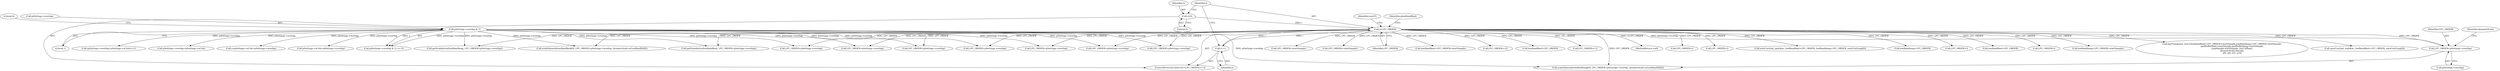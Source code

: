digraph "0_Android_8e3be529372892e20ccf196809bc73276c822189@pointer" {
"1000708" [label="(Call,LPC_ORDER+pSettings->overlap)"];
"1000467" [label="(Call,i<LPC_ORDER)"];
"1000464" [label="(Call,i=0)"];
"1000470" [label="(Call,i++)"];
"1000540" [label="(Call,pSettings->overlap & 1)"];
"1000688" [label="(Call,LPC_ORDER+pSettings->overlap)"];
"1000714" [label="(Identifier,dynamicScale)"];
"1000463" [label="(ControlStructure,for(i=0;i<LPC_ORDER;i++))"];
"1000552" [label="(Call,(pSettings->overlap+pSettings->nCols)>>1)"];
"1000467" [label="(Call,i<LPC_ORDER)"];
"1000466" [label="(Literal,0)"];
"1000638" [label="(Call,getScalefactor(lowBandImag, LPC_ORDER+pSettings->overlap))"];
"1000540" [label="(Call,pSettings->overlap & 1)"];
"1000468" [label="(Identifier,i)"];
"1000720" [label="(Call,LPC_ORDER+pSettings->overlap)"];
"1001819" [label="(Call,lowBandReal+LPC_ORDER+startSample)"];
"1001891" [label="(Call,LPC_ORDER+i-2)"];
"1000740" [label="(Call,lowBandReal+LPC_ORDER)"];
"1000553" [label="(Call,pSettings->overlap+pSettings->nCols)"];
"1000506" [label="(Call,i<pSettings->nCols+pSettings->overlap)"];
"1000703" [label="(Call,scaleValues(&lowBandImag[0], LPC_ORDER+pSettings->overlap, dynamicScale-ovLowBandShift))"];
"1000671" [label="(Call,scaleValues(&lowBandReal[0], LPC_ORDER+pSettings->overlap, dynamicScale-ovLowBandShift))"];
"1000640" [label="(Call,LPC_ORDER+pSettings->overlap)"];
"1000508" [label="(Call,pSettings->nCols+pSettings->overlap)"];
"1000605" [label="(Call,LPC_ORDER+pSettings->overlap)"];
"1001882" [label="(Call,LPC_ORDER+i-1)"];
"1000541" [label="(Call,pSettings->overlap)"];
"1000708" [label="(Call,LPC_ORDER+pSettings->overlap)"];
"1000603" [label="(Call,getScalefactor(lowBandReal, LPC_ORDER+pSettings->overlap))"];
"1000470" [label="(Call,i++)"];
"1000471" [label="(Identifier,i)"];
"1002020" [label="(MethodReturn,void)"];
"1001907" [label="(Call,LPC_ORDER+i)"];
"1001750" [label="(Call,LPC_ORDER+i)"];
"1000539" [label="(Call,(pSettings->overlap & 1) == 0)"];
"1000544" [label="(Literal,1)"];
"1000620" [label="(Call,LPC_ORDER+pSettings->overlap)"];
"1000465" [label="(Identifier,i)"];
"1000545" [label="(Literal,0)"];
"1000709" [label="(Identifier,LPC_ORDER)"];
"1000737" [label="(Call,autoCorr2nd_cplx(&ac, lowBandReal+LPC_ORDER, lowBandImag+LPC_ORDER, autoCorrLength))"];
"1000500" [label="(Identifier,useLP)"];
"1000743" [label="(Call,lowBandImag+LPC_ORDER)"];
"1001763" [label="(Call,LPC_ORDER+i)"];
"1000754" [label="(Call,lowBandReal+LPC_ORDER)"];
"1000476" [label="(Identifier,plowBandReal)"];
"1001798" [label="(Call,LPC_ORDER+i)"];
"1001824" [label="(Call,lowBandImag+LPC_ORDER+startSample)"];
"1001818" [label="(Call,lppTransposer_func1(lowBandReal+LPC_ORDER+startSample,lowBandImag+LPC_ORDER+startSample,\n                              qmfBufferReal+startSample,qmfBufferImag+startSample,\n                              stopSample-startSample, (int) hiBand,\n                              dynamicScale,descale,\n                              a0r, a0i, a1r, a1i))"];
"1000676" [label="(Call,LPC_ORDER+pSettings->overlap)"];
"1000751" [label="(Call,autoCorr2nd_real(&ac, lowBandReal+LPC_ORDER, autoCorrLength))"];
"1000710" [label="(Call,pSettings->overlap)"];
"1000655" [label="(Call,LPC_ORDER+pSettings->overlap)"];
"1001821" [label="(Call,LPC_ORDER+startSample)"];
"1001826" [label="(Call,LPC_ORDER+startSample)"];
"1000464" [label="(Call,i=0)"];
"1000469" [label="(Identifier,LPC_ORDER)"];
"1000708" -> "1000703"  [label="AST: "];
"1000708" -> "1000710"  [label="CFG: "];
"1000709" -> "1000708"  [label="AST: "];
"1000710" -> "1000708"  [label="AST: "];
"1000714" -> "1000708"  [label="CFG: "];
"1000467" -> "1000708"  [label="DDG: LPC_ORDER"];
"1000540" -> "1000708"  [label="DDG: pSettings->overlap"];
"1000467" -> "1000463"  [label="AST: "];
"1000467" -> "1000469"  [label="CFG: "];
"1000468" -> "1000467"  [label="AST: "];
"1000469" -> "1000467"  [label="AST: "];
"1000476" -> "1000467"  [label="CFG: "];
"1000500" -> "1000467"  [label="CFG: "];
"1000467" -> "1002020"  [label="DDG: i<LPC_ORDER"];
"1000464" -> "1000467"  [label="DDG: i"];
"1000470" -> "1000467"  [label="DDG: i"];
"1000467" -> "1000470"  [label="DDG: i"];
"1000467" -> "1000603"  [label="DDG: LPC_ORDER"];
"1000467" -> "1000605"  [label="DDG: LPC_ORDER"];
"1000467" -> "1000620"  [label="DDG: LPC_ORDER"];
"1000467" -> "1000638"  [label="DDG: LPC_ORDER"];
"1000467" -> "1000640"  [label="DDG: LPC_ORDER"];
"1000467" -> "1000655"  [label="DDG: LPC_ORDER"];
"1000467" -> "1000671"  [label="DDG: LPC_ORDER"];
"1000467" -> "1000676"  [label="DDG: LPC_ORDER"];
"1000467" -> "1000688"  [label="DDG: LPC_ORDER"];
"1000467" -> "1000703"  [label="DDG: LPC_ORDER"];
"1000467" -> "1000720"  [label="DDG: LPC_ORDER"];
"1000467" -> "1000737"  [label="DDG: LPC_ORDER"];
"1000467" -> "1000740"  [label="DDG: LPC_ORDER"];
"1000467" -> "1000743"  [label="DDG: LPC_ORDER"];
"1000467" -> "1000751"  [label="DDG: LPC_ORDER"];
"1000467" -> "1000754"  [label="DDG: LPC_ORDER"];
"1000467" -> "1001750"  [label="DDG: LPC_ORDER"];
"1000467" -> "1001763"  [label="DDG: LPC_ORDER"];
"1000467" -> "1001798"  [label="DDG: LPC_ORDER"];
"1000467" -> "1001818"  [label="DDG: LPC_ORDER"];
"1000467" -> "1001819"  [label="DDG: LPC_ORDER"];
"1000467" -> "1001821"  [label="DDG: LPC_ORDER"];
"1000467" -> "1001824"  [label="DDG: LPC_ORDER"];
"1000467" -> "1001826"  [label="DDG: LPC_ORDER"];
"1000467" -> "1001882"  [label="DDG: LPC_ORDER"];
"1000467" -> "1001891"  [label="DDG: LPC_ORDER"];
"1000467" -> "1001907"  [label="DDG: LPC_ORDER"];
"1000464" -> "1000463"  [label="AST: "];
"1000464" -> "1000466"  [label="CFG: "];
"1000465" -> "1000464"  [label="AST: "];
"1000466" -> "1000464"  [label="AST: "];
"1000468" -> "1000464"  [label="CFG: "];
"1000470" -> "1000463"  [label="AST: "];
"1000470" -> "1000471"  [label="CFG: "];
"1000471" -> "1000470"  [label="AST: "];
"1000468" -> "1000470"  [label="CFG: "];
"1000540" -> "1000539"  [label="AST: "];
"1000540" -> "1000544"  [label="CFG: "];
"1000541" -> "1000540"  [label="AST: "];
"1000544" -> "1000540"  [label="AST: "];
"1000545" -> "1000540"  [label="CFG: "];
"1000540" -> "1000506"  [label="DDG: pSettings->overlap"];
"1000540" -> "1000508"  [label="DDG: pSettings->overlap"];
"1000540" -> "1000539"  [label="DDG: pSettings->overlap"];
"1000540" -> "1000539"  [label="DDG: 1"];
"1000540" -> "1000552"  [label="DDG: pSettings->overlap"];
"1000540" -> "1000553"  [label="DDG: pSettings->overlap"];
"1000540" -> "1000603"  [label="DDG: pSettings->overlap"];
"1000540" -> "1000605"  [label="DDG: pSettings->overlap"];
"1000540" -> "1000620"  [label="DDG: pSettings->overlap"];
"1000540" -> "1000638"  [label="DDG: pSettings->overlap"];
"1000540" -> "1000640"  [label="DDG: pSettings->overlap"];
"1000540" -> "1000655"  [label="DDG: pSettings->overlap"];
"1000540" -> "1000671"  [label="DDG: pSettings->overlap"];
"1000540" -> "1000676"  [label="DDG: pSettings->overlap"];
"1000540" -> "1000688"  [label="DDG: pSettings->overlap"];
"1000540" -> "1000703"  [label="DDG: pSettings->overlap"];
"1000540" -> "1000720"  [label="DDG: pSettings->overlap"];
}
